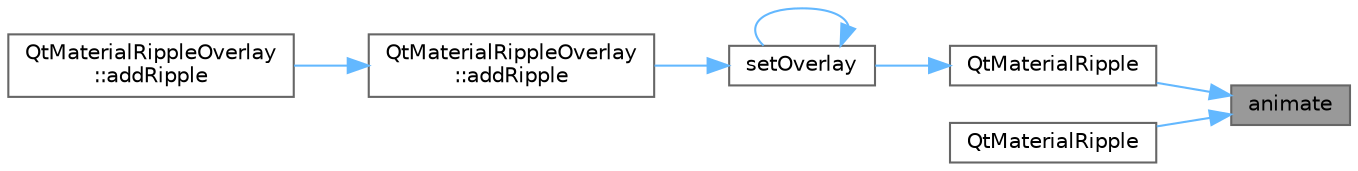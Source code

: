 digraph "animate"
{
 // LATEX_PDF_SIZE
  bgcolor="transparent";
  edge [fontname=Helvetica,fontsize=10,labelfontname=Helvetica,labelfontsize=10];
  node [fontname=Helvetica,fontsize=10,shape=box,height=0.2,width=0.4];
  rankdir="RL";
  Node1 [id="Node000001",label="animate",height=0.2,width=0.4,color="gray40", fillcolor="grey60", style="filled", fontcolor="black",tooltip="< 禁用拷贝"];
  Node1 -> Node2 [id="edge1_Node000001_Node000002",dir="back",color="steelblue1",style="solid",tooltip=" "];
  Node2 [id="Node000002",label="QtMaterialRipple",height=0.2,width=0.4,color="grey40", fillcolor="white", style="filled",URL="$class_qt_material_ripple.html#a167cfdd8c697a7cca7897462b5d91f9f",tooltip="构造函数，初始化水波纹动画"];
  Node2 -> Node3 [id="edge2_Node000002_Node000003",dir="back",color="steelblue1",style="solid",tooltip=" "];
  Node3 [id="Node000003",label="setOverlay",height=0.2,width=0.4,color="grey40", fillcolor="white", style="filled",URL="$class_qt_material_ripple.html#ab45ce01e6965ee3e510bc193f3945ec1",tooltip="设置水波纹覆盖层"];
  Node3 -> Node4 [id="edge3_Node000003_Node000004",dir="back",color="steelblue1",style="solid",tooltip=" "];
  Node4 [id="Node000004",label="QtMaterialRippleOverlay\l::addRipple",height=0.2,width=0.4,color="grey40", fillcolor="white", style="filled",URL="$class_qt_material_ripple_overlay.html#aa607c2abcbf13c21e123c3c6968c3af2",tooltip="添加水波纹对象"];
  Node4 -> Node5 [id="edge4_Node000004_Node000005",dir="back",color="steelblue1",style="solid",tooltip=" "];
  Node5 [id="Node000005",label="QtMaterialRippleOverlay\l::addRipple",height=0.2,width=0.4,color="grey40", fillcolor="white", style="filled",URL="$class_qt_material_ripple_overlay.html#aec029c44dc3791fb5408e2107b3a6629",tooltip="添加水波纹效果"];
  Node3 -> Node3 [id="edge5_Node000003_Node000003",dir="back",color="steelblue1",style="solid",tooltip=" "];
  Node1 -> Node6 [id="edge6_Node000001_Node000006",dir="back",color="steelblue1",style="solid",tooltip=" "];
  Node6 [id="Node000006",label="QtMaterialRipple",height=0.2,width=0.4,color="grey40", fillcolor="white", style="filled",URL="$class_qt_material_ripple.html#a125638fc194aad5db4c534ab1bde0558",tooltip="构造函数，初始化水波纹动画并关联覆盖层"];
}
